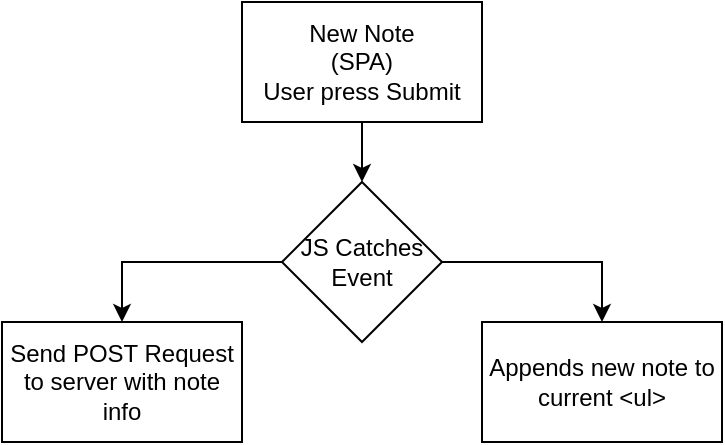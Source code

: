 <mxfile version="20.7.4" type="device"><diagram id="Wo9E5F_kREGYKsnR-8ax" name="Página-1"><mxGraphModel dx="880" dy="538" grid="1" gridSize="10" guides="1" tooltips="1" connect="1" arrows="1" fold="1" page="1" pageScale="1" pageWidth="827" pageHeight="1169" math="0" shadow="0"><root><mxCell id="0"/><mxCell id="1" parent="0"/><mxCell id="0QUHNv9gFIvveNcCpxmR-2" value="" style="edgeStyle=orthogonalEdgeStyle;rounded=0;orthogonalLoop=1;jettySize=auto;html=1;" edge="1" parent="1" source="JBxuRCxA0hcdgqjNpcvB-1"><mxGeometry relative="1" as="geometry"><mxPoint x="380" y="130" as="targetPoint"/></mxGeometry></mxCell><mxCell id="JBxuRCxA0hcdgqjNpcvB-1" value="New Note&lt;br&gt;(SPA)&lt;br&gt;User press Submit" style="rounded=0;whiteSpace=wrap;html=1;" parent="1" vertex="1"><mxGeometry x="320" y="40" width="120" height="60" as="geometry"/></mxCell><mxCell id="0QUHNv9gFIvveNcCpxmR-5" style="edgeStyle=orthogonalEdgeStyle;rounded=0;orthogonalLoop=1;jettySize=auto;html=1;exitX=0;exitY=0.5;exitDx=0;exitDy=0;entryX=0.5;entryY=0;entryDx=0;entryDy=0;" edge="1" parent="1" source="0QUHNv9gFIvveNcCpxmR-3" target="0QUHNv9gFIvveNcCpxmR-4"><mxGeometry relative="1" as="geometry"/></mxCell><mxCell id="0QUHNv9gFIvveNcCpxmR-7" style="edgeStyle=orthogonalEdgeStyle;rounded=0;orthogonalLoop=1;jettySize=auto;html=1;exitX=1;exitY=0.5;exitDx=0;exitDy=0;entryX=0.5;entryY=0;entryDx=0;entryDy=0;" edge="1" parent="1" source="0QUHNv9gFIvveNcCpxmR-3" target="0QUHNv9gFIvveNcCpxmR-6"><mxGeometry relative="1" as="geometry"/></mxCell><mxCell id="0QUHNv9gFIvveNcCpxmR-3" value="JS Catches&lt;br&gt;Event" style="rhombus;whiteSpace=wrap;html=1;verticalAlign=middle;" vertex="1" parent="1"><mxGeometry x="340" y="130" width="80" height="80" as="geometry"/></mxCell><mxCell id="0QUHNv9gFIvveNcCpxmR-4" value="Send POST Request&lt;br&gt;to server with note info" style="rounded=0;whiteSpace=wrap;html=1;" vertex="1" parent="1"><mxGeometry x="200" y="200" width="120" height="60" as="geometry"/></mxCell><mxCell id="0QUHNv9gFIvveNcCpxmR-6" value="Appends new note to current &amp;lt;ul&amp;gt;" style="rounded=0;whiteSpace=wrap;html=1;" vertex="1" parent="1"><mxGeometry x="440" y="200" width="120" height="60" as="geometry"/></mxCell></root></mxGraphModel></diagram></mxfile>